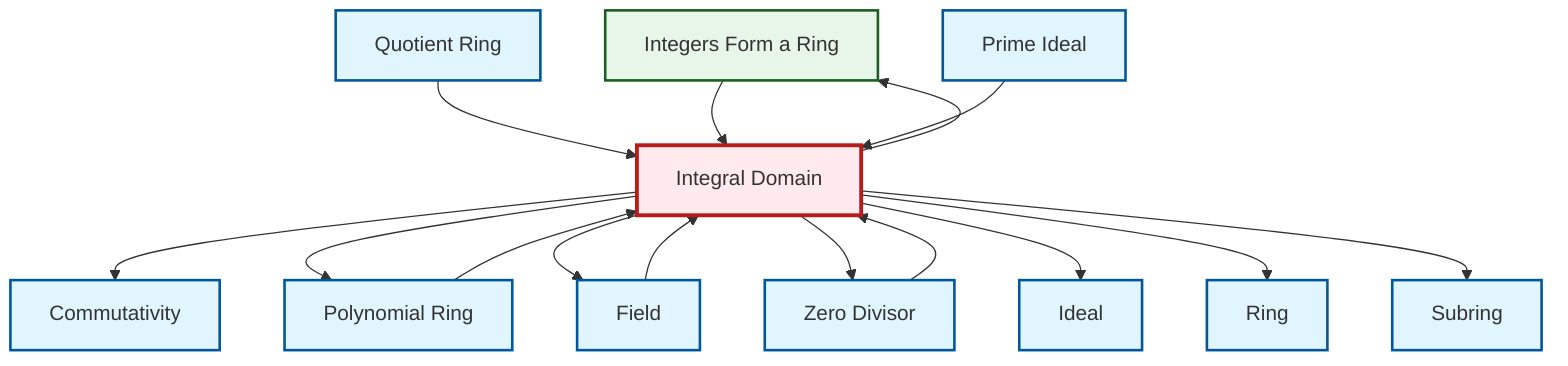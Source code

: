 graph TD
    classDef definition fill:#e1f5fe,stroke:#01579b,stroke-width:2px
    classDef theorem fill:#f3e5f5,stroke:#4a148c,stroke-width:2px
    classDef axiom fill:#fff3e0,stroke:#e65100,stroke-width:2px
    classDef example fill:#e8f5e9,stroke:#1b5e20,stroke-width:2px
    classDef current fill:#ffebee,stroke:#b71c1c,stroke-width:3px
    def-ideal["Ideal"]:::definition
    ex-integers-ring["Integers Form a Ring"]:::example
    def-commutativity["Commutativity"]:::definition
    def-field["Field"]:::definition
    def-prime-ideal["Prime Ideal"]:::definition
    def-quotient-ring["Quotient Ring"]:::definition
    def-polynomial-ring["Polynomial Ring"]:::definition
    def-integral-domain["Integral Domain"]:::definition
    def-subring["Subring"]:::definition
    def-ring["Ring"]:::definition
    def-zero-divisor["Zero Divisor"]:::definition
    def-quotient-ring --> def-integral-domain
    def-integral-domain --> def-commutativity
    def-integral-domain --> def-polynomial-ring
    def-integral-domain --> def-field
    def-integral-domain --> def-zero-divisor
    def-field --> def-integral-domain
    def-zero-divisor --> def-integral-domain
    ex-integers-ring --> def-integral-domain
    def-integral-domain --> ex-integers-ring
    def-polynomial-ring --> def-integral-domain
    def-integral-domain --> def-ideal
    def-integral-domain --> def-ring
    def-integral-domain --> def-subring
    def-prime-ideal --> def-integral-domain
    class def-integral-domain current